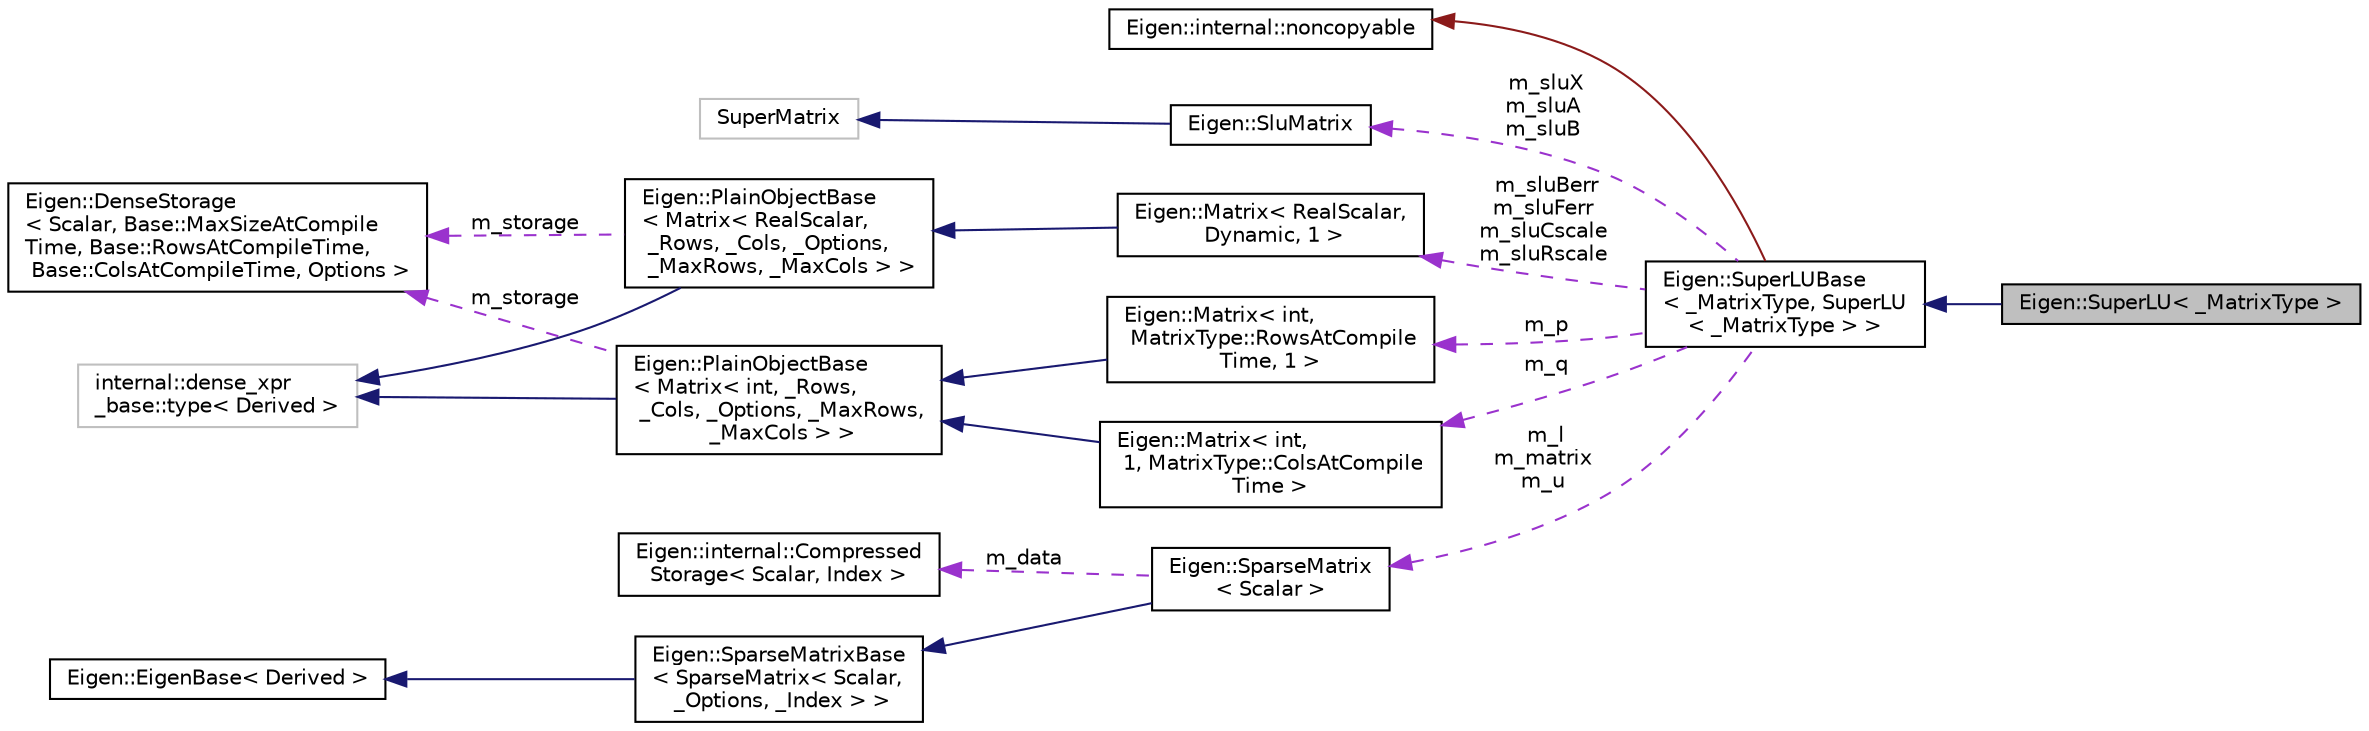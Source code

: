 digraph "Eigen::SuperLU&lt; _MatrixType &gt;"
{
  edge [fontname="Helvetica",fontsize="10",labelfontname="Helvetica",labelfontsize="10"];
  node [fontname="Helvetica",fontsize="10",shape=record];
  rankdir="LR";
  Node1 [label="Eigen::SuperLU\< _MatrixType \>",height=0.2,width=0.4,color="black", fillcolor="grey75", style="filled", fontcolor="black"];
  Node2 -> Node1 [dir="back",color="midnightblue",fontsize="10",style="solid",fontname="Helvetica"];
  Node2 [label="Eigen::SuperLUBase\l\< _MatrixType, SuperLU\l\< _MatrixType \> \>",height=0.2,width=0.4,color="black", fillcolor="white", style="filled",URL="$class_eigen_1_1_super_l_u_base.html"];
  Node3 -> Node2 [dir="back",color="firebrick4",fontsize="10",style="solid",fontname="Helvetica"];
  Node3 [label="Eigen::internal::noncopyable",height=0.2,width=0.4,color="black", fillcolor="white", style="filled",URL="$class_eigen_1_1internal_1_1noncopyable.html"];
  Node4 -> Node2 [dir="back",color="darkorchid3",fontsize="10",style="dashed",label=" m_sluX\nm_sluA\nm_sluB" ,fontname="Helvetica"];
  Node4 [label="Eigen::SluMatrix",height=0.2,width=0.4,color="black", fillcolor="white", style="filled",URL="$struct_eigen_1_1_slu_matrix.html"];
  Node5 -> Node4 [dir="back",color="midnightblue",fontsize="10",style="solid",fontname="Helvetica"];
  Node5 [label="SuperMatrix",height=0.2,width=0.4,color="grey75", fillcolor="white", style="filled"];
  Node6 -> Node2 [dir="back",color="darkorchid3",fontsize="10",style="dashed",label=" m_p" ,fontname="Helvetica"];
  Node6 [label="Eigen::Matrix\< int,\l MatrixType::RowsAtCompile\lTime, 1 \>",height=0.2,width=0.4,color="black", fillcolor="white", style="filled",URL="$class_eigen_1_1_matrix.html"];
  Node7 -> Node6 [dir="back",color="midnightblue",fontsize="10",style="solid",fontname="Helvetica"];
  Node7 [label="Eigen::PlainObjectBase\l\< Matrix\< int, _Rows,\l _Cols, _Options, _MaxRows,\l _MaxCols \> \>",height=0.2,width=0.4,color="black", fillcolor="white", style="filled",URL="$class_eigen_1_1_plain_object_base.html",tooltip="Dense storage base class for matrices and arrays. "];
  Node8 -> Node7 [dir="back",color="midnightblue",fontsize="10",style="solid",fontname="Helvetica"];
  Node8 [label="internal::dense_xpr\l_base::type\< Derived \>",height=0.2,width=0.4,color="grey75", fillcolor="white", style="filled"];
  Node9 -> Node7 [dir="back",color="darkorchid3",fontsize="10",style="dashed",label=" m_storage" ,fontname="Helvetica"];
  Node9 [label="Eigen::DenseStorage\l\< Scalar, Base::MaxSizeAtCompile\lTime, Base::RowsAtCompileTime,\l Base::ColsAtCompileTime, Options \>",height=0.2,width=0.4,color="black", fillcolor="white", style="filled",URL="$class_eigen_1_1_dense_storage.html"];
  Node10 -> Node2 [dir="back",color="darkorchid3",fontsize="10",style="dashed",label=" m_l\nm_matrix\nm_u" ,fontname="Helvetica"];
  Node10 [label="Eigen::SparseMatrix\l\< Scalar \>",height=0.2,width=0.4,color="black", fillcolor="white", style="filled",URL="$class_eigen_1_1_sparse_matrix.html"];
  Node11 -> Node10 [dir="back",color="midnightblue",fontsize="10",style="solid",fontname="Helvetica"];
  Node11 [label="Eigen::SparseMatrixBase\l\< SparseMatrix\< Scalar,\l _Options, _Index \> \>",height=0.2,width=0.4,color="black", fillcolor="white", style="filled",URL="$class_eigen_1_1_sparse_matrix_base.html",tooltip="Base class of any sparse matrices or sparse expressions. "];
  Node12 -> Node11 [dir="back",color="midnightblue",fontsize="10",style="solid",fontname="Helvetica"];
  Node12 [label="Eigen::EigenBase\< Derived \>",height=0.2,width=0.4,color="black", fillcolor="white", style="filled",URL="$struct_eigen_1_1_eigen_base.html"];
  Node13 -> Node10 [dir="back",color="darkorchid3",fontsize="10",style="dashed",label=" m_data" ,fontname="Helvetica"];
  Node13 [label="Eigen::internal::Compressed\lStorage\< Scalar, Index \>",height=0.2,width=0.4,color="black", fillcolor="white", style="filled",URL="$class_eigen_1_1internal_1_1_compressed_storage.html"];
  Node14 -> Node2 [dir="back",color="darkorchid3",fontsize="10",style="dashed",label=" m_sluBerr\nm_sluFerr\nm_sluCscale\nm_sluRscale" ,fontname="Helvetica"];
  Node14 [label="Eigen::Matrix\< RealScalar,\l Dynamic, 1 \>",height=0.2,width=0.4,color="black", fillcolor="white", style="filled",URL="$class_eigen_1_1_matrix.html"];
  Node15 -> Node14 [dir="back",color="midnightblue",fontsize="10",style="solid",fontname="Helvetica"];
  Node15 [label="Eigen::PlainObjectBase\l\< Matrix\< RealScalar,\l _Rows, _Cols, _Options,\l _MaxRows, _MaxCols \> \>",height=0.2,width=0.4,color="black", fillcolor="white", style="filled",URL="$class_eigen_1_1_plain_object_base.html",tooltip="Dense storage base class for matrices and arrays. "];
  Node8 -> Node15 [dir="back",color="midnightblue",fontsize="10",style="solid",fontname="Helvetica"];
  Node9 -> Node15 [dir="back",color="darkorchid3",fontsize="10",style="dashed",label=" m_storage" ,fontname="Helvetica"];
  Node16 -> Node2 [dir="back",color="darkorchid3",fontsize="10",style="dashed",label=" m_q" ,fontname="Helvetica"];
  Node16 [label="Eigen::Matrix\< int,\l 1, MatrixType::ColsAtCompile\lTime \>",height=0.2,width=0.4,color="black", fillcolor="white", style="filled",URL="$class_eigen_1_1_matrix.html"];
  Node7 -> Node16 [dir="back",color="midnightblue",fontsize="10",style="solid",fontname="Helvetica"];
}
